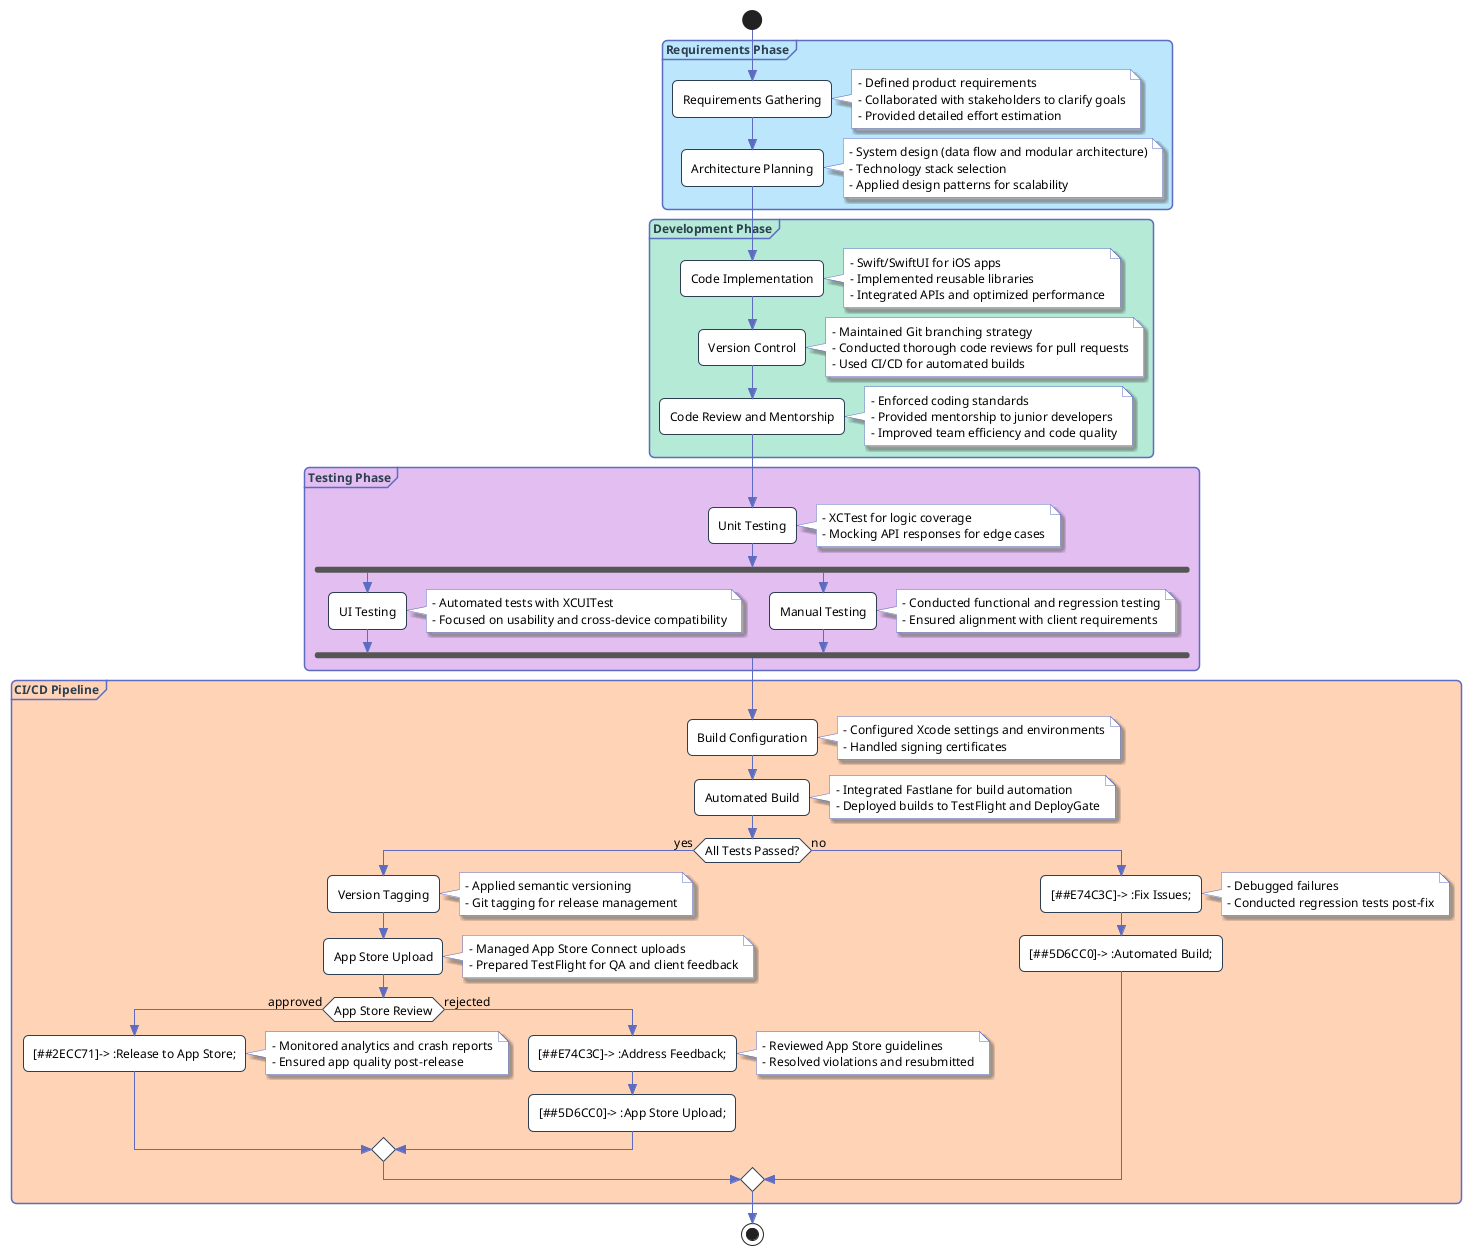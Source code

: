 @startuml
skinparam linetype ortho
skinparam style strictuml

' Phase colors (modern vibrant backgrounds)
!define REQUIREMENTS_BG #BBE6FC
!define DEVELOPMENT_BG #B5EAD7
!define TESTING_BG #E2BEF1
!define CICD_BG #FFD3B6

' Status and accent colors
!define SUCCESS_COLOR #2ECC71
!define ERROR_COLOR #E74C3C
!define ACCENT_COLOR #5D6CC0
!define BORDER_COLOR #2C3E50
!define DIAMOND_COLOR #F39C12

skinparam {
    ActivityBackgroundColor white
    ActivityFontColor black
    ActivityBorderColor BORDER_COLOR
    ArrowColor ACCENT_COLOR
    ArrowThickness 2
    NoteBorderColor ACCENT_COLOR
    NoteBackgroundColor white
    DiamondBackgroundColor white
    DiamondBorderColor DIAMOND_COLOR
    DiamondFontColor black
    
    PartitionFontColor BORDER_COLOR
    PartitionBorderColor ACCENT_COLOR
    PartitionFontStyle bold
    
    DefaultFontSize 12
    DefaultTextAlignment center
    
    RoundCorner 10
    
    ActivityShape roundBox
    ActivityBorderThickness 1
    
    NoteShadowing true
    NoteTextAlignment left
}

start

partition "Requirements Phase" REQUIREMENTS_BG {
    :Requirements Gathering;
    note right
    - Defined product requirements
    - Collaborated with stakeholders to clarify goals
    - Provided detailed effort estimation
    end note
    
    :Architecture Planning;
    note right
    - System design (data flow and modular architecture)
    - Technology stack selection
    - Applied design patterns for scalability
    end note
}

partition "Development Phase" DEVELOPMENT_BG {
    :Code Implementation;
    note right
    - Swift/SwiftUI for iOS apps
    - Implemented reusable libraries
    - Integrated APIs and optimized performance
    end note

    :Version Control;
    note right
    - Maintained Git branching strategy
    - Conducted thorough code reviews for pull requests
    - Used CI/CD for automated builds
    end note

    :Code Review and Mentorship;
    note right
    - Enforced coding standards
    - Provided mentorship to junior developers
    - Improved team efficiency and code quality
    end note
}

partition "Testing Phase" TESTING_BG {
    :Unit Testing;
    note right
    - XCTest for logic coverage
    - Mocking API responses for edge cases
    end note

    fork
        :UI Testing;
        note right
        - Automated tests with XCUITest
        - Focused on usability and cross-device compatibility
        end note
    fork again
        :Manual Testing;
        note right
        - Conducted functional and regression testing
        - Ensured alignment with client requirements
        end note
    end fork
}

partition "CI/CD Pipeline" CICD_BG {
    :Build Configuration;
    note right
    - Configured Xcode settings and environments
    - Handled signing certificates
    end note

    :Automated Build;
    note right
    - Integrated Fastlane for build automation
    - Deployed builds to TestFlight and DeployGate
    end note

    if (All Tests Passed?) then (yes)
        :Version Tagging;
        note right
        - Applied semantic versioning
        - Git tagging for release management
        end note

        :App Store Upload;
        note right
        - Managed App Store Connect uploads
        - Prepared TestFlight for QA and client feedback
        end note

        if (App Store Review) then (approved)
            -[#SUCCESS_COLOR]-> :Release to App Store;
            note right
            - Monitored analytics and crash reports
            - Ensured app quality post-release
            end note
        else (rejected)
            -[#ERROR_COLOR]-> :Address Feedback;
            note right
            - Reviewed App Store guidelines
            - Resolved violations and resubmitted
            end note
            -[#ACCENT_COLOR]-> :App Store Upload;
        endif
    else (no)
        -[#ERROR_COLOR]-> :Fix Issues;
        note right
        - Debugged failures
        - Conducted regression tests post-fix
        end note
        -[#ACCENT_COLOR]-> :Automated Build;
    endif
}

stop

@enduml
